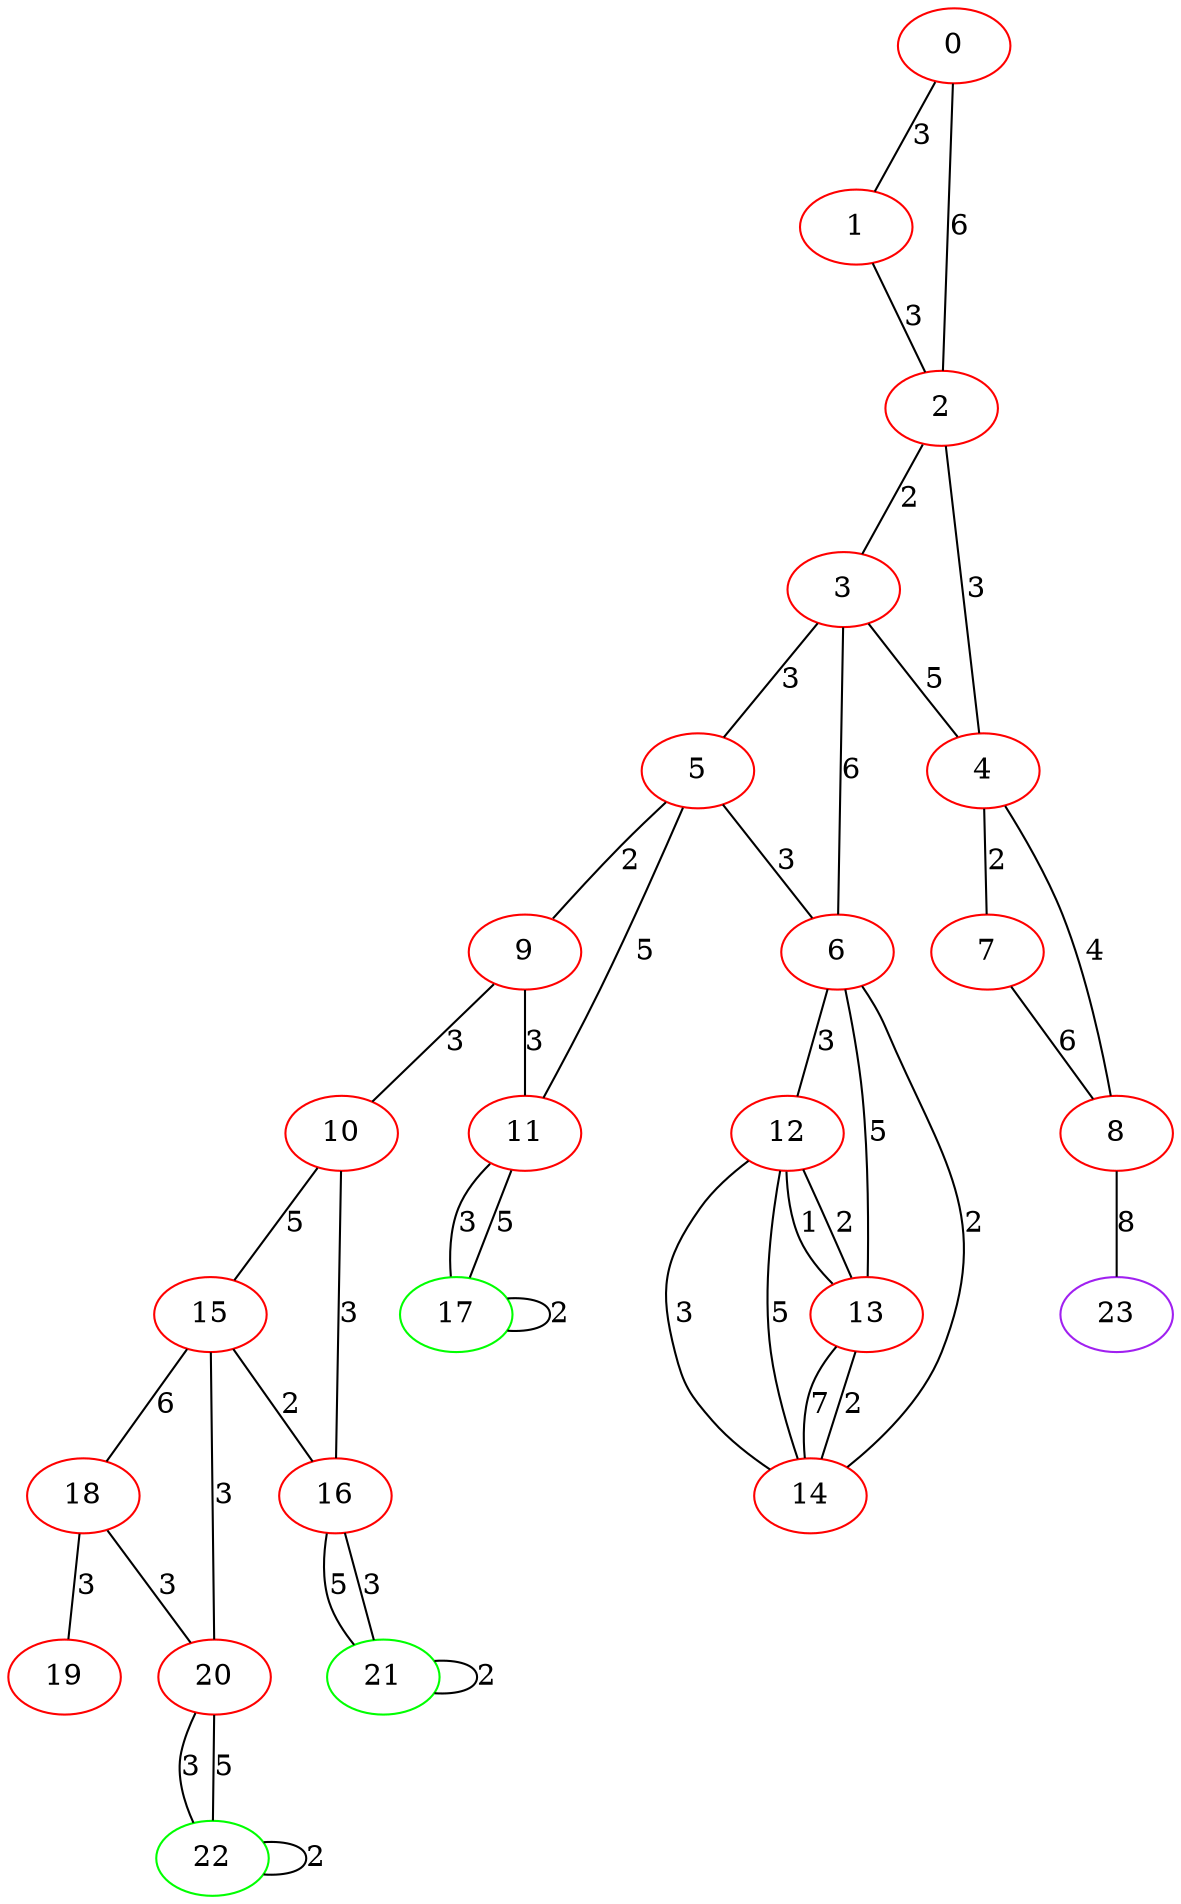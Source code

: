 graph "" {
0 [color=red, weight=1];
1 [color=red, weight=1];
2 [color=red, weight=1];
3 [color=red, weight=1];
4 [color=red, weight=1];
5 [color=red, weight=1];
6 [color=red, weight=1];
7 [color=red, weight=1];
8 [color=red, weight=1];
9 [color=red, weight=1];
10 [color=red, weight=1];
11 [color=red, weight=1];
12 [color=red, weight=1];
13 [color=red, weight=1];
14 [color=red, weight=1];
15 [color=red, weight=1];
16 [color=red, weight=1];
17 [color=green, weight=2];
18 [color=red, weight=1];
19 [color=red, weight=1];
20 [color=red, weight=1];
21 [color=green, weight=2];
22 [color=green, weight=2];
23 [color=purple, weight=4];
0 -- 1  [key=0, label=3];
0 -- 2  [key=0, label=6];
1 -- 2  [key=0, label=3];
2 -- 3  [key=0, label=2];
2 -- 4  [key=0, label=3];
3 -- 4  [key=0, label=5];
3 -- 5  [key=0, label=3];
3 -- 6  [key=0, label=6];
4 -- 8  [key=0, label=4];
4 -- 7  [key=0, label=2];
5 -- 9  [key=0, label=2];
5 -- 11  [key=0, label=5];
5 -- 6  [key=0, label=3];
6 -- 12  [key=0, label=3];
6 -- 14  [key=0, label=2];
6 -- 13  [key=0, label=5];
7 -- 8  [key=0, label=6];
8 -- 23  [key=0, label=8];
9 -- 10  [key=0, label=3];
9 -- 11  [key=0, label=3];
10 -- 16  [key=0, label=3];
10 -- 15  [key=0, label=5];
11 -- 17  [key=0, label=3];
11 -- 17  [key=1, label=5];
12 -- 13  [key=0, label=1];
12 -- 13  [key=1, label=2];
12 -- 14  [key=0, label=3];
12 -- 14  [key=1, label=5];
13 -- 14  [key=0, label=2];
13 -- 14  [key=1, label=7];
15 -- 16  [key=0, label=2];
15 -- 20  [key=0, label=3];
15 -- 18  [key=0, label=6];
16 -- 21  [key=0, label=3];
16 -- 21  [key=1, label=5];
17 -- 17  [key=0, label=2];
18 -- 19  [key=0, label=3];
18 -- 20  [key=0, label=3];
20 -- 22  [key=0, label=3];
20 -- 22  [key=1, label=5];
21 -- 21  [key=0, label=2];
22 -- 22  [key=0, label=2];
}
